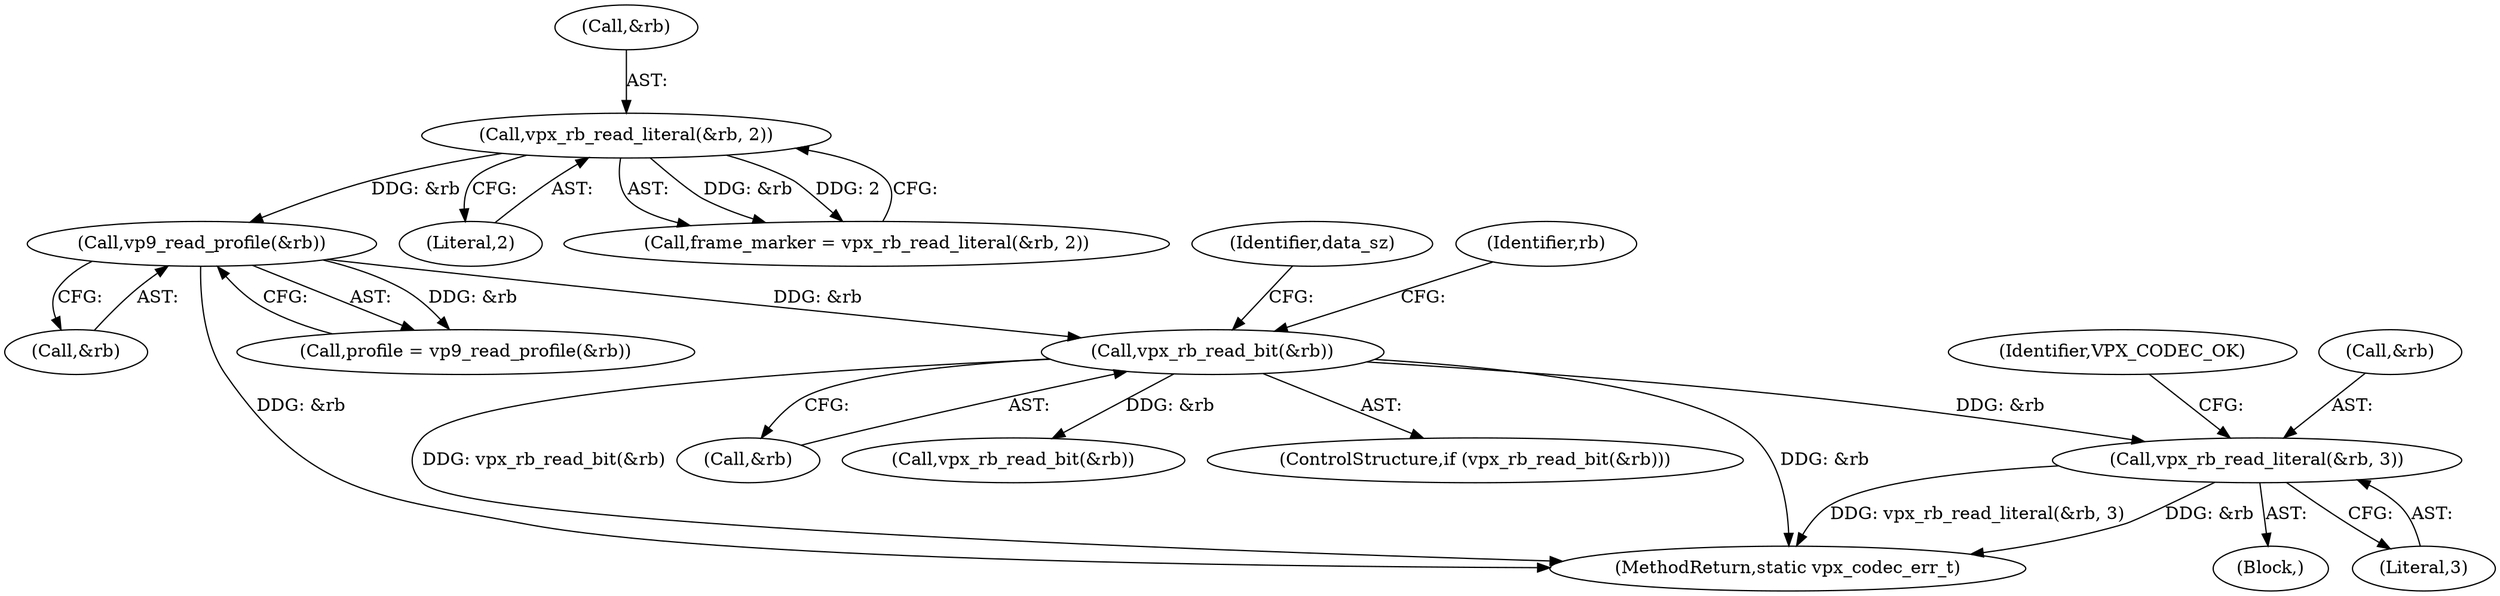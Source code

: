 digraph "0_Android_4974dcbd0289a2530df2ee2a25b5f92775df80da@API" {
"1000206" [label="(Call,vpx_rb_read_literal(&rb, 3))"];
"1000202" [label="(Call,vpx_rb_read_bit(&rb))"];
"1000172" [label="(Call,vp9_read_profile(&rb))"];
"1000165" [label="(Call,vpx_rb_read_literal(&rb, 2))"];
"1000211" [label="(Identifier,VPX_CODEC_OK)"];
"1000201" [label="(ControlStructure,if (vpx_rb_read_bit(&rb)))"];
"1000166" [label="(Call,&rb)"];
"1000206" [label="(Call,vpx_rb_read_literal(&rb, 3))"];
"1000205" [label="(Block,)"];
"1000207" [label="(Call,&rb)"];
"1000170" [label="(Call,profile = vp9_read_profile(&rb))"];
"1000173" [label="(Call,&rb)"];
"1000165" [label="(Call,vpx_rb_read_literal(&rb, 2))"];
"1000209" [label="(Literal,3)"];
"1000214" [label="(Identifier,data_sz)"];
"1000168" [label="(Literal,2)"];
"1000172" [label="(Call,vp9_read_profile(&rb))"];
"1000208" [label="(Identifier,rb)"];
"1000163" [label="(Call,frame_marker = vpx_rb_read_literal(&rb, 2))"];
"1000202" [label="(Call,vpx_rb_read_bit(&rb))"];
"1000342" [label="(MethodReturn,static vpx_codec_err_t)"];
"1000203" [label="(Call,&rb)"];
"1000223" [label="(Call,vpx_rb_read_bit(&rb))"];
"1000206" -> "1000205"  [label="AST: "];
"1000206" -> "1000209"  [label="CFG: "];
"1000207" -> "1000206"  [label="AST: "];
"1000209" -> "1000206"  [label="AST: "];
"1000211" -> "1000206"  [label="CFG: "];
"1000206" -> "1000342"  [label="DDG: vpx_rb_read_literal(&rb, 3)"];
"1000206" -> "1000342"  [label="DDG: &rb"];
"1000202" -> "1000206"  [label="DDG: &rb"];
"1000202" -> "1000201"  [label="AST: "];
"1000202" -> "1000203"  [label="CFG: "];
"1000203" -> "1000202"  [label="AST: "];
"1000208" -> "1000202"  [label="CFG: "];
"1000214" -> "1000202"  [label="CFG: "];
"1000202" -> "1000342"  [label="DDG: &rb"];
"1000202" -> "1000342"  [label="DDG: vpx_rb_read_bit(&rb)"];
"1000172" -> "1000202"  [label="DDG: &rb"];
"1000202" -> "1000223"  [label="DDG: &rb"];
"1000172" -> "1000170"  [label="AST: "];
"1000172" -> "1000173"  [label="CFG: "];
"1000173" -> "1000172"  [label="AST: "];
"1000170" -> "1000172"  [label="CFG: "];
"1000172" -> "1000342"  [label="DDG: &rb"];
"1000172" -> "1000170"  [label="DDG: &rb"];
"1000165" -> "1000172"  [label="DDG: &rb"];
"1000165" -> "1000163"  [label="AST: "];
"1000165" -> "1000168"  [label="CFG: "];
"1000166" -> "1000165"  [label="AST: "];
"1000168" -> "1000165"  [label="AST: "];
"1000163" -> "1000165"  [label="CFG: "];
"1000165" -> "1000163"  [label="DDG: &rb"];
"1000165" -> "1000163"  [label="DDG: 2"];
}

